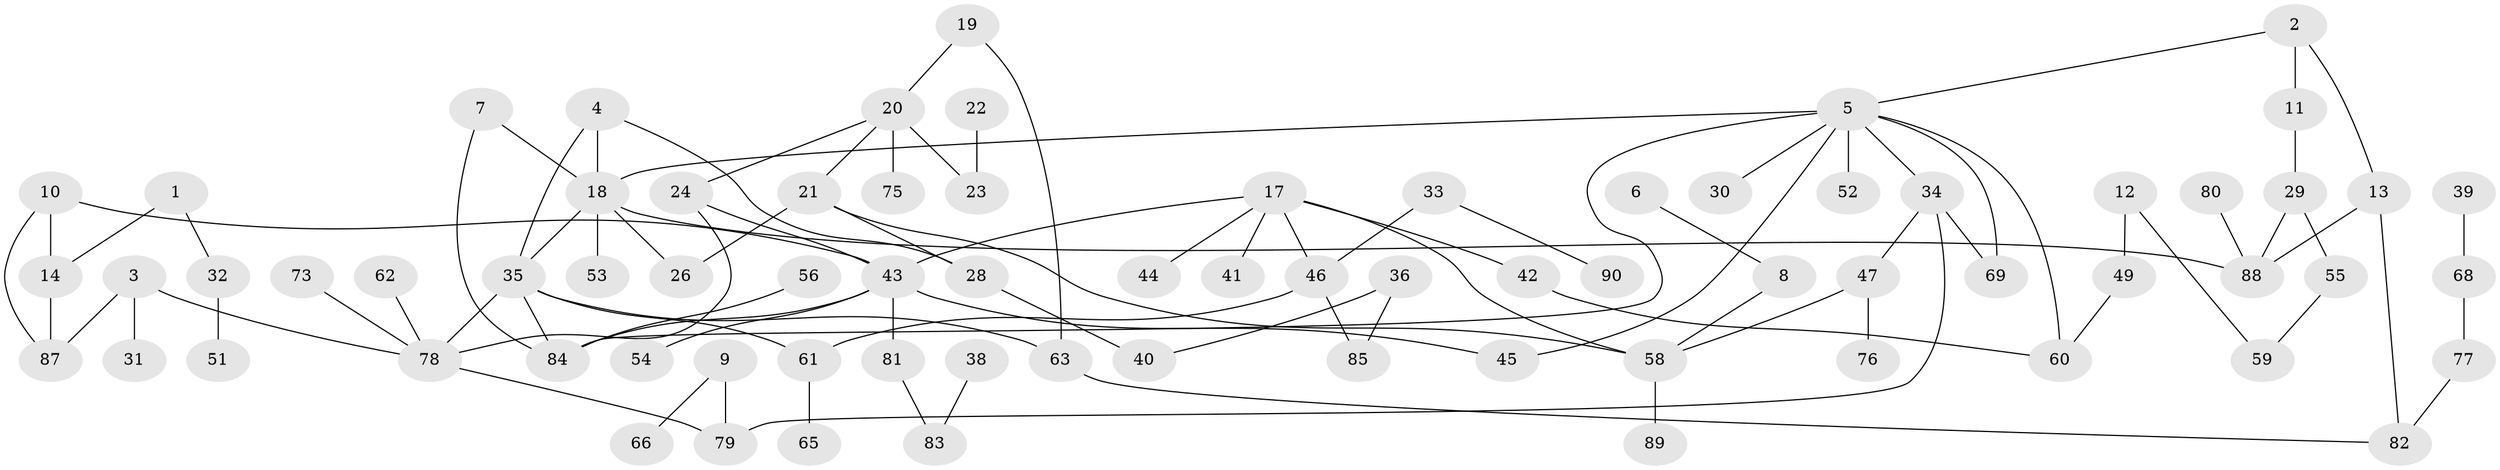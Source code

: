 // original degree distribution, {2: 0.2265625, 1: 0.3046875, 3: 0.1875, 5: 0.03125, 0: 0.1015625, 4: 0.109375, 6: 0.03125, 7: 0.0078125}
// Generated by graph-tools (version 1.1) at 2025/48/03/04/25 22:48:30]
// undirected, 75 vertices, 95 edges
graph export_dot {
  node [color=gray90,style=filled];
  1;
  2;
  3;
  4;
  5;
  6;
  7;
  8;
  9;
  10;
  11;
  12;
  13;
  14;
  17;
  18;
  19;
  20;
  21;
  22;
  23;
  24;
  26;
  28;
  29;
  30;
  31;
  32;
  33;
  34;
  35;
  36;
  38;
  39;
  40;
  41;
  42;
  43;
  44;
  45;
  46;
  47;
  49;
  51;
  52;
  53;
  54;
  55;
  56;
  58;
  59;
  60;
  61;
  62;
  63;
  65;
  66;
  68;
  69;
  73;
  75;
  76;
  77;
  78;
  79;
  80;
  81;
  82;
  83;
  84;
  85;
  87;
  88;
  89;
  90;
  1 -- 14 [weight=1.0];
  1 -- 32 [weight=1.0];
  2 -- 5 [weight=1.0];
  2 -- 11 [weight=1.0];
  2 -- 13 [weight=1.0];
  3 -- 31 [weight=1.0];
  3 -- 78 [weight=1.0];
  3 -- 87 [weight=2.0];
  4 -- 18 [weight=1.0];
  4 -- 28 [weight=1.0];
  4 -- 35 [weight=1.0];
  5 -- 18 [weight=1.0];
  5 -- 30 [weight=1.0];
  5 -- 34 [weight=1.0];
  5 -- 45 [weight=1.0];
  5 -- 52 [weight=1.0];
  5 -- 60 [weight=1.0];
  5 -- 69 [weight=1.0];
  5 -- 84 [weight=1.0];
  6 -- 8 [weight=1.0];
  7 -- 18 [weight=1.0];
  7 -- 84 [weight=1.0];
  8 -- 58 [weight=1.0];
  9 -- 66 [weight=1.0];
  9 -- 79 [weight=1.0];
  10 -- 14 [weight=1.0];
  10 -- 43 [weight=1.0];
  10 -- 87 [weight=1.0];
  11 -- 29 [weight=1.0];
  12 -- 49 [weight=1.0];
  12 -- 59 [weight=1.0];
  13 -- 82 [weight=1.0];
  13 -- 88 [weight=1.0];
  14 -- 87 [weight=1.0];
  17 -- 41 [weight=1.0];
  17 -- 42 [weight=1.0];
  17 -- 43 [weight=1.0];
  17 -- 44 [weight=1.0];
  17 -- 46 [weight=1.0];
  17 -- 58 [weight=1.0];
  18 -- 26 [weight=1.0];
  18 -- 35 [weight=1.0];
  18 -- 53 [weight=1.0];
  18 -- 88 [weight=1.0];
  19 -- 20 [weight=1.0];
  19 -- 63 [weight=1.0];
  20 -- 21 [weight=1.0];
  20 -- 23 [weight=1.0];
  20 -- 24 [weight=1.0];
  20 -- 75 [weight=1.0];
  21 -- 26 [weight=1.0];
  21 -- 28 [weight=1.0];
  21 -- 58 [weight=1.0];
  22 -- 23 [weight=1.0];
  24 -- 43 [weight=1.0];
  24 -- 78 [weight=1.0];
  28 -- 40 [weight=2.0];
  29 -- 55 [weight=1.0];
  29 -- 88 [weight=1.0];
  32 -- 51 [weight=1.0];
  33 -- 46 [weight=1.0];
  33 -- 90 [weight=1.0];
  34 -- 47 [weight=2.0];
  34 -- 69 [weight=1.0];
  34 -- 79 [weight=1.0];
  35 -- 61 [weight=1.0];
  35 -- 63 [weight=1.0];
  35 -- 78 [weight=1.0];
  35 -- 84 [weight=1.0];
  36 -- 40 [weight=1.0];
  36 -- 85 [weight=1.0];
  38 -- 83 [weight=1.0];
  39 -- 68 [weight=1.0];
  42 -- 60 [weight=1.0];
  43 -- 45 [weight=1.0];
  43 -- 54 [weight=1.0];
  43 -- 81 [weight=1.0];
  43 -- 84 [weight=1.0];
  46 -- 61 [weight=1.0];
  46 -- 85 [weight=1.0];
  47 -- 58 [weight=1.0];
  47 -- 76 [weight=1.0];
  49 -- 60 [weight=1.0];
  55 -- 59 [weight=1.0];
  56 -- 84 [weight=1.0];
  58 -- 89 [weight=1.0];
  61 -- 65 [weight=1.0];
  62 -- 78 [weight=1.0];
  63 -- 82 [weight=1.0];
  68 -- 77 [weight=1.0];
  73 -- 78 [weight=1.0];
  77 -- 82 [weight=1.0];
  78 -- 79 [weight=1.0];
  80 -- 88 [weight=1.0];
  81 -- 83 [weight=1.0];
}

